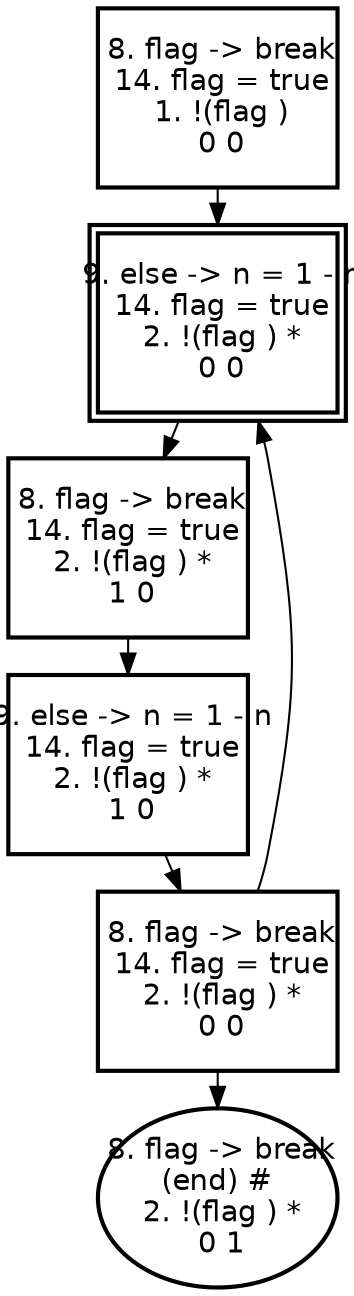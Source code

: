 digraph "" {
  graph [size="16,12",ranksep=.25];               
  node [shape=box,fontname=Helvetica,fontsize=14];
  node [width=1.6,height=1.2,fixedsize=true];     
 0 [label=" 8. flag -> break\n 14. flag = true\n 1. !(flag )\n 0 0\n" style = bold ];
 1 [label=" 9. else -> n = 1 - n\n 14. flag = true\n 2. !(flag ) *\n 0 0\n" peripheries = 2  style = bold ];
 2 [label=" 8. flag -> break\n 14. flag = true\n 2. !(flag ) *\n 1 0\n" style = bold ];
 3 [label=" 9. else -> n = 1 - n\n 14. flag = true\n 2. !(flag ) *\n 1 0\n" style = bold ];
 4 [label=" 8. flag -> break\n 14. flag = true\n 2. !(flag ) *\n 0 0\n" style = bold ];
 5 [label=" 8. flag -> break\n(end) #\n 2. !(flag ) *\n 0 1\n" shape = ellipse  style = bold ];
 0 -> 1;
 1 -> 2;
 2 -> 3;
 3 -> 4;
 4 -> 1;
 4 -> 5;
}
